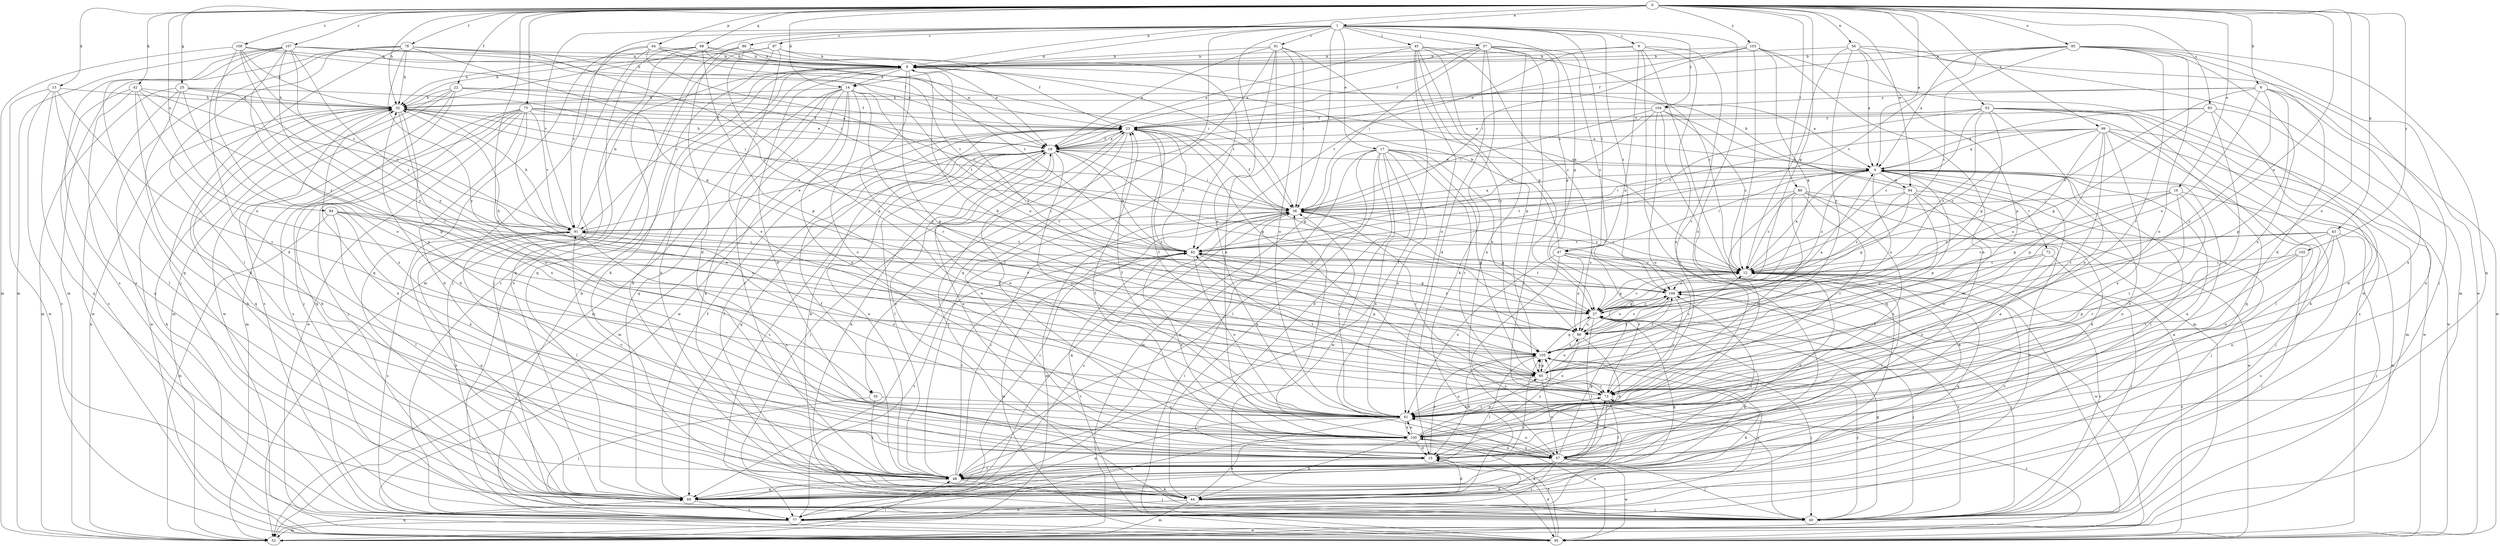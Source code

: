 strict digraph  {
0;
1;
4;
6;
8;
9;
12;
13;
14;
15;
16;
17;
19;
22;
23;
25;
27;
32;
35;
36;
37;
40;
42;
43;
44;
45;
47;
48;
52;
53;
56;
57;
61;
64;
65;
68;
69;
72;
73;
75;
77;
78;
80;
81;
82;
83;
84;
85;
86;
87;
88;
91;
94;
95;
99;
100;
102;
103;
104;
105;
107;
108;
109;
0 -> 1  [label=a];
0 -> 4  [label=a];
0 -> 6  [label=b];
0 -> 8  [label=b];
0 -> 13  [label=d];
0 -> 14  [label=d];
0 -> 16  [label=e];
0 -> 22  [label=f];
0 -> 25  [label=g];
0 -> 27  [label=g];
0 -> 32  [label=h];
0 -> 35  [label=i];
0 -> 42  [label=k];
0 -> 43  [label=k];
0 -> 53  [label=n];
0 -> 56  [label=n];
0 -> 61  [label=o];
0 -> 64  [label=p];
0 -> 68  [label=q];
0 -> 75  [label=s];
0 -> 78  [label=t];
0 -> 80  [label=t];
0 -> 83  [label=u];
0 -> 84  [label=u];
0 -> 85  [label=u];
0 -> 86  [label=u];
0 -> 94  [label=w];
0 -> 99  [label=x];
0 -> 102  [label=y];
0 -> 103  [label=y];
0 -> 107  [label=z];
0 -> 108  [label=z];
1 -> 9  [label=c];
1 -> 14  [label=d];
1 -> 17  [label=e];
1 -> 27  [label=g];
1 -> 32  [label=h];
1 -> 35  [label=i];
1 -> 36  [label=i];
1 -> 37  [label=j];
1 -> 45  [label=l];
1 -> 47  [label=l];
1 -> 52  [label=m];
1 -> 61  [label=o];
1 -> 81  [label=t];
1 -> 87  [label=v];
1 -> 88  [label=v];
1 -> 91  [label=v];
1 -> 100  [label=x];
1 -> 104  [label=y];
1 -> 109  [label=z];
4 -> 36  [label=i];
4 -> 40  [label=j];
4 -> 47  [label=l];
4 -> 48  [label=l];
4 -> 57  [label=n];
4 -> 65  [label=p];
4 -> 72  [label=r];
4 -> 82  [label=t];
4 -> 86  [label=u];
4 -> 94  [label=w];
4 -> 109  [label=z];
6 -> 12  [label=c];
6 -> 32  [label=h];
6 -> 65  [label=p];
6 -> 86  [label=u];
6 -> 95  [label=w];
6 -> 100  [label=x];
6 -> 104  [label=y];
6 -> 105  [label=y];
8 -> 14  [label=d];
8 -> 15  [label=d];
8 -> 36  [label=i];
8 -> 65  [label=p];
8 -> 73  [label=r];
8 -> 86  [label=u];
8 -> 91  [label=v];
9 -> 8  [label=b];
9 -> 48  [label=l];
9 -> 52  [label=m];
9 -> 73  [label=r];
9 -> 82  [label=t];
9 -> 86  [label=u];
9 -> 100  [label=x];
12 -> 4  [label=a];
12 -> 15  [label=d];
12 -> 27  [label=g];
12 -> 36  [label=i];
12 -> 69  [label=q];
12 -> 109  [label=z];
13 -> 32  [label=h];
13 -> 48  [label=l];
13 -> 69  [label=q];
13 -> 73  [label=r];
13 -> 77  [label=s];
13 -> 95  [label=w];
14 -> 32  [label=h];
14 -> 44  [label=k];
14 -> 48  [label=l];
14 -> 52  [label=m];
14 -> 61  [label=o];
14 -> 69  [label=q];
14 -> 82  [label=t];
14 -> 86  [label=u];
14 -> 95  [label=w];
14 -> 100  [label=x];
14 -> 105  [label=y];
15 -> 4  [label=a];
15 -> 19  [label=e];
15 -> 48  [label=l];
15 -> 91  [label=v];
15 -> 105  [label=y];
16 -> 27  [label=g];
16 -> 36  [label=i];
16 -> 52  [label=m];
16 -> 61  [label=o];
16 -> 73  [label=r];
16 -> 109  [label=z];
17 -> 4  [label=a];
17 -> 15  [label=d];
17 -> 44  [label=k];
17 -> 48  [label=l];
17 -> 52  [label=m];
17 -> 57  [label=n];
17 -> 61  [label=o];
17 -> 65  [label=p];
17 -> 73  [label=r];
17 -> 77  [label=s];
17 -> 86  [label=u];
17 -> 95  [label=w];
19 -> 4  [label=a];
19 -> 23  [label=f];
19 -> 27  [label=g];
19 -> 32  [label=h];
19 -> 36  [label=i];
19 -> 40  [label=j];
19 -> 44  [label=k];
19 -> 48  [label=l];
19 -> 57  [label=n];
19 -> 61  [label=o];
19 -> 69  [label=q];
19 -> 77  [label=s];
22 -> 4  [label=a];
22 -> 19  [label=e];
22 -> 23  [label=f];
22 -> 32  [label=h];
22 -> 40  [label=j];
22 -> 52  [label=m];
22 -> 77  [label=s];
22 -> 95  [label=w];
23 -> 19  [label=e];
23 -> 27  [label=g];
23 -> 40  [label=j];
23 -> 44  [label=k];
23 -> 52  [label=m];
23 -> 57  [label=n];
23 -> 105  [label=y];
25 -> 32  [label=h];
25 -> 36  [label=i];
25 -> 48  [label=l];
25 -> 52  [label=m];
25 -> 65  [label=p];
25 -> 95  [label=w];
25 -> 100  [label=x];
27 -> 12  [label=c];
27 -> 32  [label=h];
27 -> 40  [label=j];
27 -> 48  [label=l];
27 -> 69  [label=q];
27 -> 86  [label=u];
27 -> 91  [label=v];
27 -> 109  [label=z];
32 -> 23  [label=f];
32 -> 36  [label=i];
32 -> 61  [label=o];
32 -> 69  [label=q];
32 -> 82  [label=t];
32 -> 95  [label=w];
32 -> 100  [label=x];
35 -> 40  [label=j];
35 -> 48  [label=l];
35 -> 61  [label=o];
36 -> 4  [label=a];
36 -> 12  [label=c];
36 -> 23  [label=f];
36 -> 27  [label=g];
36 -> 52  [label=m];
36 -> 69  [label=q];
36 -> 73  [label=r];
36 -> 77  [label=s];
36 -> 91  [label=v];
37 -> 8  [label=b];
37 -> 15  [label=d];
37 -> 19  [label=e];
37 -> 23  [label=f];
37 -> 27  [label=g];
37 -> 36  [label=i];
37 -> 40  [label=j];
37 -> 44  [label=k];
37 -> 57  [label=n];
37 -> 109  [label=z];
40 -> 12  [label=c];
40 -> 27  [label=g];
40 -> 105  [label=y];
40 -> 109  [label=z];
42 -> 15  [label=d];
42 -> 32  [label=h];
42 -> 69  [label=q];
42 -> 77  [label=s];
42 -> 86  [label=u];
42 -> 91  [label=v];
42 -> 109  [label=z];
43 -> 12  [label=c];
43 -> 40  [label=j];
43 -> 57  [label=n];
43 -> 61  [label=o];
43 -> 73  [label=r];
43 -> 77  [label=s];
43 -> 82  [label=t];
44 -> 8  [label=b];
44 -> 12  [label=c];
44 -> 15  [label=d];
44 -> 23  [label=f];
44 -> 32  [label=h];
44 -> 40  [label=j];
44 -> 52  [label=m];
44 -> 77  [label=s];
44 -> 100  [label=x];
45 -> 8  [label=b];
45 -> 12  [label=c];
45 -> 19  [label=e];
45 -> 27  [label=g];
45 -> 48  [label=l];
45 -> 61  [label=o];
45 -> 65  [label=p];
45 -> 105  [label=y];
45 -> 109  [label=z];
47 -> 8  [label=b];
47 -> 12  [label=c];
47 -> 61  [label=o];
47 -> 73  [label=r];
47 -> 77  [label=s];
47 -> 86  [label=u];
47 -> 95  [label=w];
48 -> 8  [label=b];
48 -> 19  [label=e];
48 -> 23  [label=f];
48 -> 32  [label=h];
48 -> 36  [label=i];
48 -> 40  [label=j];
48 -> 44  [label=k];
48 -> 69  [label=q];
48 -> 82  [label=t];
48 -> 109  [label=z];
52 -> 32  [label=h];
52 -> 48  [label=l];
52 -> 69  [label=q];
53 -> 12  [label=c];
53 -> 19  [label=e];
53 -> 23  [label=f];
53 -> 27  [label=g];
53 -> 44  [label=k];
53 -> 61  [label=o];
53 -> 69  [label=q];
53 -> 77  [label=s];
53 -> 82  [label=t];
53 -> 95  [label=w];
53 -> 109  [label=z];
56 -> 4  [label=a];
56 -> 8  [label=b];
56 -> 12  [label=c];
56 -> 40  [label=j];
56 -> 52  [label=m];
56 -> 65  [label=p];
56 -> 105  [label=y];
57 -> 4  [label=a];
57 -> 12  [label=c];
57 -> 23  [label=f];
57 -> 27  [label=g];
57 -> 32  [label=h];
57 -> 40  [label=j];
57 -> 44  [label=k];
57 -> 61  [label=o];
57 -> 73  [label=r];
57 -> 77  [label=s];
57 -> 95  [label=w];
57 -> 100  [label=x];
61 -> 19  [label=e];
61 -> 23  [label=f];
61 -> 36  [label=i];
61 -> 69  [label=q];
61 -> 73  [label=r];
61 -> 77  [label=s];
61 -> 100  [label=x];
64 -> 8  [label=b];
64 -> 12  [label=c];
64 -> 19  [label=e];
64 -> 40  [label=j];
64 -> 69  [label=q];
64 -> 82  [label=t];
64 -> 91  [label=v];
65 -> 23  [label=f];
65 -> 44  [label=k];
65 -> 57  [label=n];
65 -> 61  [label=o];
65 -> 73  [label=r];
65 -> 86  [label=u];
65 -> 105  [label=y];
68 -> 8  [label=b];
68 -> 19  [label=e];
68 -> 32  [label=h];
68 -> 40  [label=j];
68 -> 65  [label=p];
68 -> 69  [label=q];
68 -> 82  [label=t];
69 -> 4  [label=a];
69 -> 23  [label=f];
69 -> 27  [label=g];
69 -> 32  [label=h];
69 -> 36  [label=i];
69 -> 77  [label=s];
69 -> 91  [label=v];
69 -> 105  [label=y];
72 -> 12  [label=c];
72 -> 40  [label=j];
72 -> 61  [label=o];
72 -> 73  [label=r];
73 -> 23  [label=f];
73 -> 48  [label=l];
73 -> 57  [label=n];
73 -> 61  [label=o];
73 -> 82  [label=t];
75 -> 4  [label=a];
75 -> 15  [label=d];
75 -> 19  [label=e];
75 -> 23  [label=f];
75 -> 40  [label=j];
75 -> 52  [label=m];
75 -> 61  [label=o];
75 -> 69  [label=q];
75 -> 77  [label=s];
75 -> 91  [label=v];
75 -> 95  [label=w];
77 -> 8  [label=b];
77 -> 15  [label=d];
77 -> 52  [label=m];
77 -> 82  [label=t];
77 -> 95  [label=w];
77 -> 105  [label=y];
78 -> 8  [label=b];
78 -> 12  [label=c];
78 -> 19  [label=e];
78 -> 27  [label=g];
78 -> 32  [label=h];
78 -> 40  [label=j];
78 -> 48  [label=l];
78 -> 52  [label=m];
78 -> 77  [label=s];
78 -> 105  [label=y];
80 -> 12  [label=c];
80 -> 36  [label=i];
80 -> 44  [label=k];
80 -> 61  [label=o];
80 -> 73  [label=r];
80 -> 77  [label=s];
80 -> 95  [label=w];
80 -> 100  [label=x];
81 -> 8  [label=b];
81 -> 12  [label=c];
81 -> 19  [label=e];
81 -> 36  [label=i];
81 -> 48  [label=l];
81 -> 57  [label=n];
81 -> 61  [label=o];
81 -> 69  [label=q];
82 -> 12  [label=c];
82 -> 19  [label=e];
82 -> 23  [label=f];
82 -> 27  [label=g];
82 -> 61  [label=o];
82 -> 65  [label=p];
82 -> 95  [label=w];
82 -> 100  [label=x];
83 -> 4  [label=a];
83 -> 15  [label=d];
83 -> 23  [label=f];
83 -> 27  [label=g];
83 -> 57  [label=n];
83 -> 61  [label=o];
84 -> 12  [label=c];
84 -> 48  [label=l];
84 -> 52  [label=m];
84 -> 86  [label=u];
84 -> 91  [label=v];
84 -> 100  [label=x];
85 -> 4  [label=a];
85 -> 8  [label=b];
85 -> 12  [label=c];
85 -> 15  [label=d];
85 -> 23  [label=f];
85 -> 61  [label=o];
85 -> 69  [label=q];
85 -> 73  [label=r];
85 -> 82  [label=t];
85 -> 95  [label=w];
85 -> 100  [label=x];
86 -> 4  [label=a];
86 -> 15  [label=d];
86 -> 61  [label=o];
86 -> 82  [label=t];
86 -> 105  [label=y];
86 -> 109  [label=z];
87 -> 8  [label=b];
87 -> 32  [label=h];
87 -> 44  [label=k];
87 -> 61  [label=o];
87 -> 77  [label=s];
87 -> 82  [label=t];
88 -> 8  [label=b];
88 -> 15  [label=d];
88 -> 23  [label=f];
88 -> 65  [label=p];
88 -> 69  [label=q];
88 -> 77  [label=s];
91 -> 8  [label=b];
91 -> 19  [label=e];
91 -> 32  [label=h];
91 -> 48  [label=l];
91 -> 57  [label=n];
91 -> 61  [label=o];
91 -> 69  [label=q];
91 -> 77  [label=s];
91 -> 82  [label=t];
94 -> 8  [label=b];
94 -> 15  [label=d];
94 -> 27  [label=g];
94 -> 36  [label=i];
94 -> 40  [label=j];
94 -> 61  [label=o];
94 -> 65  [label=p];
94 -> 109  [label=z];
95 -> 12  [label=c];
95 -> 15  [label=d];
95 -> 32  [label=h];
95 -> 36  [label=i];
95 -> 61  [label=o];
95 -> 73  [label=r];
95 -> 82  [label=t];
95 -> 100  [label=x];
99 -> 4  [label=a];
99 -> 12  [label=c];
99 -> 19  [label=e];
99 -> 48  [label=l];
99 -> 52  [label=m];
99 -> 65  [label=p];
99 -> 73  [label=r];
99 -> 86  [label=u];
99 -> 91  [label=v];
99 -> 95  [label=w];
99 -> 100  [label=x];
100 -> 15  [label=d];
100 -> 23  [label=f];
100 -> 36  [label=i];
100 -> 44  [label=k];
100 -> 57  [label=n];
100 -> 61  [label=o];
100 -> 65  [label=p];
100 -> 105  [label=y];
102 -> 12  [label=c];
102 -> 40  [label=j];
102 -> 65  [label=p];
102 -> 73  [label=r];
103 -> 8  [label=b];
103 -> 12  [label=c];
103 -> 19  [label=e];
103 -> 27  [label=g];
103 -> 36  [label=i];
103 -> 57  [label=n];
103 -> 95  [label=w];
104 -> 12  [label=c];
104 -> 23  [label=f];
104 -> 36  [label=i];
104 -> 52  [label=m];
104 -> 61  [label=o];
104 -> 69  [label=q];
104 -> 82  [label=t];
105 -> 8  [label=b];
105 -> 12  [label=c];
105 -> 15  [label=d];
105 -> 27  [label=g];
105 -> 40  [label=j];
105 -> 48  [label=l];
105 -> 65  [label=p];
105 -> 109  [label=z];
107 -> 8  [label=b];
107 -> 15  [label=d];
107 -> 23  [label=f];
107 -> 36  [label=i];
107 -> 52  [label=m];
107 -> 69  [label=q];
107 -> 73  [label=r];
107 -> 77  [label=s];
107 -> 100  [label=x];
107 -> 105  [label=y];
107 -> 109  [label=z];
108 -> 8  [label=b];
108 -> 32  [label=h];
108 -> 36  [label=i];
108 -> 52  [label=m];
108 -> 61  [label=o];
108 -> 91  [label=v];
108 -> 105  [label=y];
109 -> 27  [label=g];
109 -> 40  [label=j];
109 -> 73  [label=r];
109 -> 82  [label=t];
109 -> 86  [label=u];
109 -> 105  [label=y];
}
